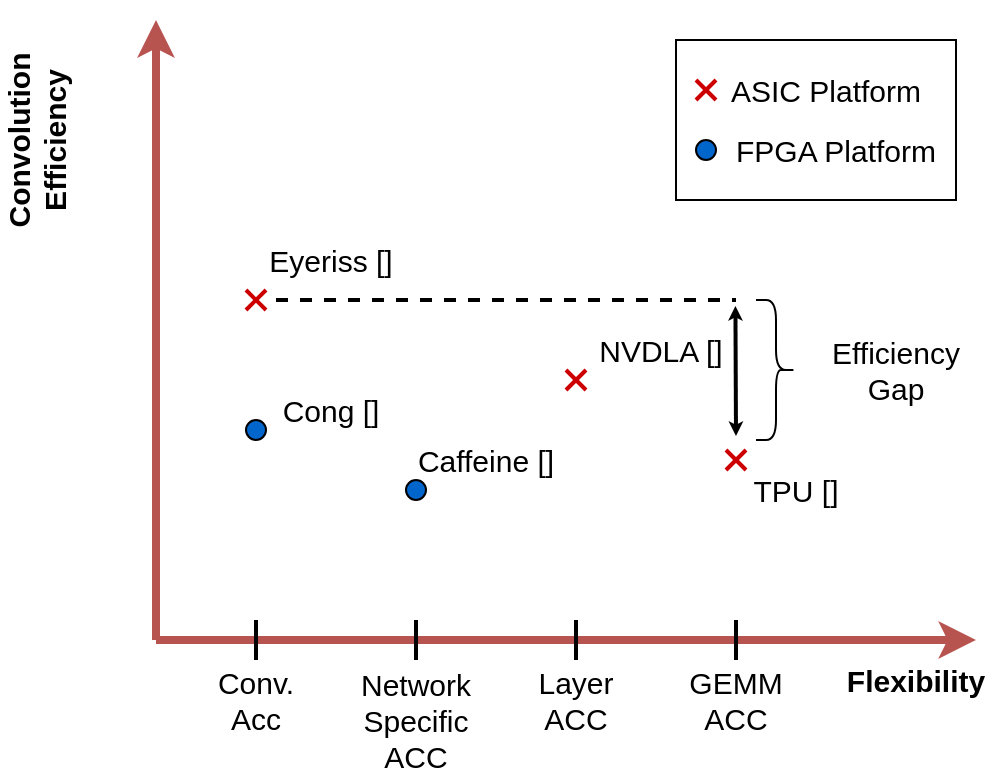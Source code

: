 <mxfile>
    <diagram id="KN-bWgGzwfTGslo_XTBh" name="Page-1">
        <mxGraphModel dx="1165" dy="948" grid="1" gridSize="10" guides="1" tooltips="1" connect="1" arrows="1" fold="1" page="1" pageScale="1" pageWidth="850" pageHeight="1100" math="0" shadow="0">
            <root>
                <mxCell id="0"/>
                <mxCell id="1" parent="0"/>
                <mxCell id="2" value="" style="endArrow=classic;html=1;strokeWidth=4;endFill=1;fillColor=#f8cecc;strokeColor=#b85450;" parent="1" edge="1">
                    <mxGeometry width="50" height="50" relative="1" as="geometry">
                        <mxPoint x="290" y="610" as="sourcePoint"/>
                        <mxPoint x="290" y="300" as="targetPoint"/>
                    </mxGeometry>
                </mxCell>
                <mxCell id="3" value="" style="endArrow=classic;html=1;strokeWidth=4;endFill=1;fillColor=#f8cecc;strokeColor=#b85450;" parent="1" edge="1">
                    <mxGeometry width="50" height="50" relative="1" as="geometry">
                        <mxPoint x="290" y="610" as="sourcePoint"/>
                        <mxPoint x="700" y="610" as="targetPoint"/>
                    </mxGeometry>
                </mxCell>
                <mxCell id="6" value="Convolution Efficiency" style="text;html=1;strokeColor=none;fillColor=none;align=center;verticalAlign=middle;whiteSpace=wrap;rounded=0;rotation=-90;fontStyle=1;fontSize=15;" parent="1" vertex="1">
                    <mxGeometry x="160" y="350" width="140" height="20" as="geometry"/>
                </mxCell>
                <mxCell id="8" value="Flexibility" style="text;html=1;strokeColor=none;fillColor=none;align=center;verticalAlign=middle;whiteSpace=wrap;rounded=0;rotation=0;fontStyle=1;fontSize=15;" parent="1" vertex="1">
                    <mxGeometry x="650" y="620" width="40" height="20" as="geometry"/>
                </mxCell>
                <mxCell id="9" value="" style="endArrow=none;html=1;fontSize=15;strokeWidth=2;" parent="1" edge="1">
                    <mxGeometry width="50" height="50" relative="1" as="geometry">
                        <mxPoint x="340" y="620" as="sourcePoint"/>
                        <mxPoint x="340" y="600" as="targetPoint"/>
                    </mxGeometry>
                </mxCell>
                <mxCell id="10" value="" style="endArrow=none;html=1;fontSize=15;strokeWidth=2;" parent="1" edge="1">
                    <mxGeometry width="50" height="50" relative="1" as="geometry">
                        <mxPoint x="420" y="620" as="sourcePoint"/>
                        <mxPoint x="420" y="600" as="targetPoint"/>
                    </mxGeometry>
                </mxCell>
                <mxCell id="11" value="" style="endArrow=none;html=1;fontSize=15;strokeWidth=2;" parent="1" edge="1">
                    <mxGeometry width="50" height="50" relative="1" as="geometry">
                        <mxPoint x="500" y="620" as="sourcePoint"/>
                        <mxPoint x="500" y="600" as="targetPoint"/>
                    </mxGeometry>
                </mxCell>
                <mxCell id="12" value="" style="endArrow=none;html=1;fontSize=15;strokeWidth=2;" parent="1" edge="1">
                    <mxGeometry width="50" height="50" relative="1" as="geometry">
                        <mxPoint x="580" y="620" as="sourcePoint"/>
                        <mxPoint x="580" y="600" as="targetPoint"/>
                    </mxGeometry>
                </mxCell>
                <mxCell id="18" value="TPU []" style="text;html=1;strokeColor=none;fillColor=none;align=center;verticalAlign=middle;whiteSpace=wrap;rounded=0;fontSize=15;" parent="1" vertex="1">
                    <mxGeometry x="585" y="525" width="50" height="20" as="geometry"/>
                </mxCell>
                <mxCell id="20" value="NVDLA []" style="text;html=1;strokeColor=none;fillColor=none;align=center;verticalAlign=middle;whiteSpace=wrap;rounded=0;fontSize=15;" parent="1" vertex="1">
                    <mxGeometry x="510" y="455" width="65" height="20" as="geometry"/>
                </mxCell>
                <mxCell id="24" value="Eyeriss []" style="text;html=1;strokeColor=none;fillColor=none;align=center;verticalAlign=middle;whiteSpace=wrap;rounded=0;fontSize=15;" parent="1" vertex="1">
                    <mxGeometry x="345" y="410" width="65" height="20" as="geometry"/>
                </mxCell>
                <mxCell id="41" value="Cong []" style="text;html=1;strokeColor=none;fillColor=none;align=center;verticalAlign=middle;whiteSpace=wrap;rounded=0;fontSize=15;" parent="1" vertex="1">
                    <mxGeometry x="345" y="485" width="65" height="20" as="geometry"/>
                </mxCell>
                <mxCell id="44" value="Caffeine []" style="text;html=1;strokeColor=none;fillColor=none;align=center;verticalAlign=middle;whiteSpace=wrap;rounded=0;fontSize=15;" parent="1" vertex="1">
                    <mxGeometry x="415" y="510" width="80" height="20" as="geometry"/>
                </mxCell>
                <mxCell id="48" value="" style="endArrow=none;html=1;fontSize=15;strokeWidth=2;strokeColor=#CC0000;" parent="1" edge="1">
                    <mxGeometry width="50" height="50" relative="1" as="geometry">
                        <mxPoint x="335" y="445" as="sourcePoint"/>
                        <mxPoint x="345" y="435" as="targetPoint"/>
                    </mxGeometry>
                </mxCell>
                <mxCell id="49" value="" style="endArrow=none;html=1;fontSize=15;strokeWidth=2;strokeColor=#CC0000;" parent="1" edge="1">
                    <mxGeometry width="50" height="50" relative="1" as="geometry">
                        <mxPoint x="335" y="435" as="sourcePoint"/>
                        <mxPoint x="345" y="445" as="targetPoint"/>
                    </mxGeometry>
                </mxCell>
                <mxCell id="58" value="" style="ellipse;whiteSpace=wrap;html=1;aspect=fixed;fontSize=15;fillColor=#0066CC;" parent="1" vertex="1">
                    <mxGeometry x="335" y="500" width="10" height="10" as="geometry"/>
                </mxCell>
                <mxCell id="59" value="" style="ellipse;whiteSpace=wrap;html=1;aspect=fixed;fontSize=15;fillColor=#0066CC;" parent="1" vertex="1">
                    <mxGeometry x="415" y="530" width="10" height="10" as="geometry"/>
                </mxCell>
                <mxCell id="60" value="Conv.&lt;br&gt;Acc" style="text;html=1;strokeColor=none;fillColor=none;align=center;verticalAlign=middle;whiteSpace=wrap;rounded=0;fontSize=15;" parent="1" vertex="1">
                    <mxGeometry x="300" y="630" width="80" height="20" as="geometry"/>
                </mxCell>
                <mxCell id="61" value="Network&lt;br&gt;Specific&lt;br&gt;ACC" style="text;html=1;strokeColor=none;fillColor=none;align=center;verticalAlign=middle;whiteSpace=wrap;rounded=0;fontSize=15;" parent="1" vertex="1">
                    <mxGeometry x="380" y="640" width="80" height="20" as="geometry"/>
                </mxCell>
                <mxCell id="62" value="Layer&lt;br&gt;ACC" style="text;html=1;strokeColor=none;fillColor=none;align=center;verticalAlign=middle;whiteSpace=wrap;rounded=0;fontSize=15;" parent="1" vertex="1">
                    <mxGeometry x="460" y="630" width="80" height="20" as="geometry"/>
                </mxCell>
                <mxCell id="63" value="GEMM&lt;br&gt;ACC" style="text;html=1;strokeColor=none;fillColor=none;align=center;verticalAlign=middle;whiteSpace=wrap;rounded=0;fontSize=15;" parent="1" vertex="1">
                    <mxGeometry x="540" y="630" width="80" height="20" as="geometry"/>
                </mxCell>
                <mxCell id="65" value="" style="endArrow=none;dashed=1;html=1;strokeWidth=2;fontSize=15;" parent="1" edge="1">
                    <mxGeometry width="50" height="50" relative="1" as="geometry">
                        <mxPoint x="350" y="440" as="sourcePoint"/>
                        <mxPoint x="580" y="440" as="targetPoint"/>
                    </mxGeometry>
                </mxCell>
                <mxCell id="66" value="" style="endArrow=classic;html=1;strokeWidth=2;fontSize=15;startArrow=classic;startFill=1;endFill=1;endSize=1;startSize=1;" parent="1" edge="1">
                    <mxGeometry width="50" height="50" relative="1" as="geometry">
                        <mxPoint x="579.71" y="443" as="sourcePoint"/>
                        <mxPoint x="580" y="508" as="targetPoint"/>
                    </mxGeometry>
                </mxCell>
                <mxCell id="68" value="" style="shape=curlyBracket;whiteSpace=wrap;html=1;rounded=1;flipH=1;fontSize=15;fillColor=#000000;" parent="1" vertex="1">
                    <mxGeometry x="590" y="440" width="20" height="70" as="geometry"/>
                </mxCell>
                <mxCell id="69" value="Efficiency Gap" style="text;html=1;strokeColor=none;fillColor=none;align=center;verticalAlign=middle;whiteSpace=wrap;rounded=0;fontSize=15;" parent="1" vertex="1">
                    <mxGeometry x="615" y="465" width="90" height="20" as="geometry"/>
                </mxCell>
                <mxCell id="74" value="" style="ellipse;whiteSpace=wrap;html=1;aspect=fixed;fontSize=15;fillColor=#0066CC;" parent="1" vertex="1">
                    <mxGeometry x="560" y="360" width="10" height="10" as="geometry"/>
                </mxCell>
                <mxCell id="78" value="ASIC Platform" style="text;html=1;strokeColor=none;fillColor=none;align=center;verticalAlign=middle;whiteSpace=wrap;rounded=0;fontSize=15;" parent="1" vertex="1">
                    <mxGeometry x="570" y="325" width="110" height="20" as="geometry"/>
                </mxCell>
                <mxCell id="79" value="FPGA Platform" style="text;html=1;strokeColor=none;fillColor=none;align=center;verticalAlign=middle;whiteSpace=wrap;rounded=0;fontSize=15;" parent="1" vertex="1">
                    <mxGeometry x="575" y="355" width="110" height="20" as="geometry"/>
                </mxCell>
                <mxCell id="72" value="" style="endArrow=none;html=1;fontSize=15;strokeWidth=2;strokeColor=#CC0000;" parent="1" edge="1">
                    <mxGeometry x="560" y="330" width="50" height="50" as="geometry">
                        <mxPoint x="560" y="340" as="sourcePoint"/>
                        <mxPoint x="570" y="330" as="targetPoint"/>
                    </mxGeometry>
                </mxCell>
                <mxCell id="73" value="" style="endArrow=none;html=1;fontSize=15;strokeWidth=2;strokeColor=#CC0000;" parent="1" edge="1">
                    <mxGeometry x="560" y="330" width="50" height="50" as="geometry">
                        <mxPoint x="560" y="330" as="sourcePoint"/>
                        <mxPoint x="570" y="340" as="targetPoint"/>
                    </mxGeometry>
                </mxCell>
                <mxCell id="52" value="" style="endArrow=none;html=1;fontSize=15;strokeWidth=2;strokeColor=#CC0000;" parent="1" edge="1">
                    <mxGeometry x="495" y="475" width="50" height="50" as="geometry">
                        <mxPoint x="495" y="485" as="sourcePoint"/>
                        <mxPoint x="505" y="475" as="targetPoint"/>
                    </mxGeometry>
                </mxCell>
                <mxCell id="53" value="" style="endArrow=none;html=1;fontSize=15;strokeWidth=2;strokeColor=#CC0000;" parent="1" edge="1">
                    <mxGeometry x="495" y="475" width="50" height="50" as="geometry">
                        <mxPoint x="495" y="475" as="sourcePoint"/>
                        <mxPoint x="505" y="485" as="targetPoint"/>
                    </mxGeometry>
                </mxCell>
                <mxCell id="56" value="" style="endArrow=none;html=1;fontSize=15;strokeWidth=2;strokeColor=#CC0000;" parent="1" edge="1">
                    <mxGeometry x="575" y="515" width="50" height="50" as="geometry">
                        <mxPoint x="575" y="525" as="sourcePoint"/>
                        <mxPoint x="585" y="515" as="targetPoint"/>
                    </mxGeometry>
                </mxCell>
                <mxCell id="57" value="" style="endArrow=none;html=1;fontSize=15;strokeWidth=2;strokeColor=#CC0000;" parent="1" edge="1">
                    <mxGeometry x="575" y="515" width="50" height="50" as="geometry">
                        <mxPoint x="575" y="515" as="sourcePoint"/>
                        <mxPoint x="585" y="525" as="targetPoint"/>
                    </mxGeometry>
                </mxCell>
                <mxCell id="82" value="" style="rounded=0;whiteSpace=wrap;html=1;fontSize=15;strokeColor=#000000;strokeWidth=1;fillColor=none;" parent="1" vertex="1">
                    <mxGeometry x="550" y="310" width="140" height="80" as="geometry"/>
                </mxCell>
            </root>
        </mxGraphModel>
    </diagram>
</mxfile>